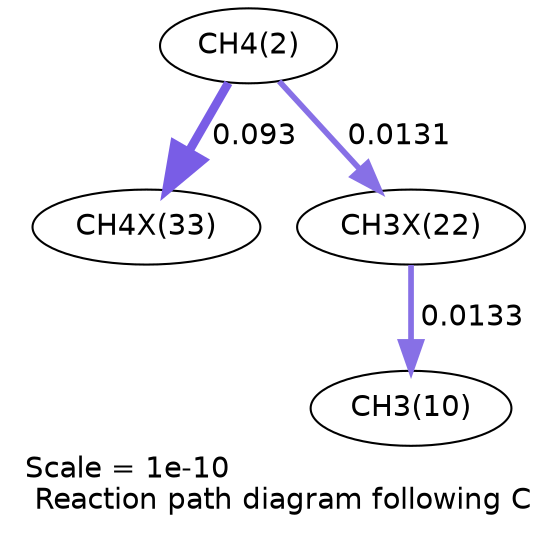 digraph reaction_paths {
center=1;
s4 -> s40[fontname="Helvetica", penwidth=4.21, arrowsize=2.1, color="0.7, 0.593, 0.9"
, label=" 0.093"];
s4 -> s38[fontname="Helvetica", penwidth=2.73, arrowsize=1.36, color="0.7, 0.513, 0.9"
, label=" 0.0131"];
s38 -> s12[fontname="Helvetica", penwidth=2.74, arrowsize=1.37, color="0.7, 0.513, 0.9"
, label=" 0.0133"];
s4 [ fontname="Helvetica", label="CH4(2)"];
s12 [ fontname="Helvetica", label="CH3(10)"];
s38 [ fontname="Helvetica", label="CH3X(22)"];
s40 [ fontname="Helvetica", label="CH4X(33)"];
 label = "Scale = 1e-10\l Reaction path diagram following C";
 fontname = "Helvetica";
}
